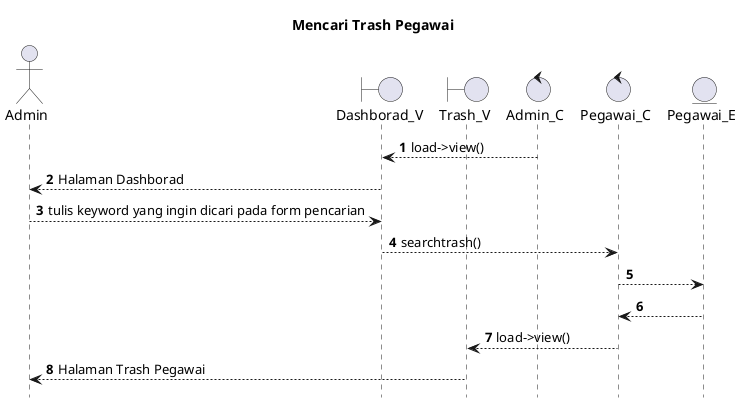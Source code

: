 @startuml

autonumber
hide footbox
title Mencari Trash Pegawai

Actor Admin
boundary Dashborad_V
boundary Trash_V
control Admin_C
control Pegawai_C
Entity Pegawai_E

Admin_C --> Dashborad_V: load->view()
Dashborad_V --> Admin: Halaman Dashborad
Admin --> Dashborad_V: tulis keyword yang ingin dicari pada form pencarian
Dashborad_V --> Pegawai_C: searchtrash()
Pegawai_C --> Pegawai_E:
    
    Pegawai_E --> Pegawai_C:
    Pegawai_C --> Trash_V: load->view()
    Trash_V --> Admin: Halaman Trash Pegawai

@enduml